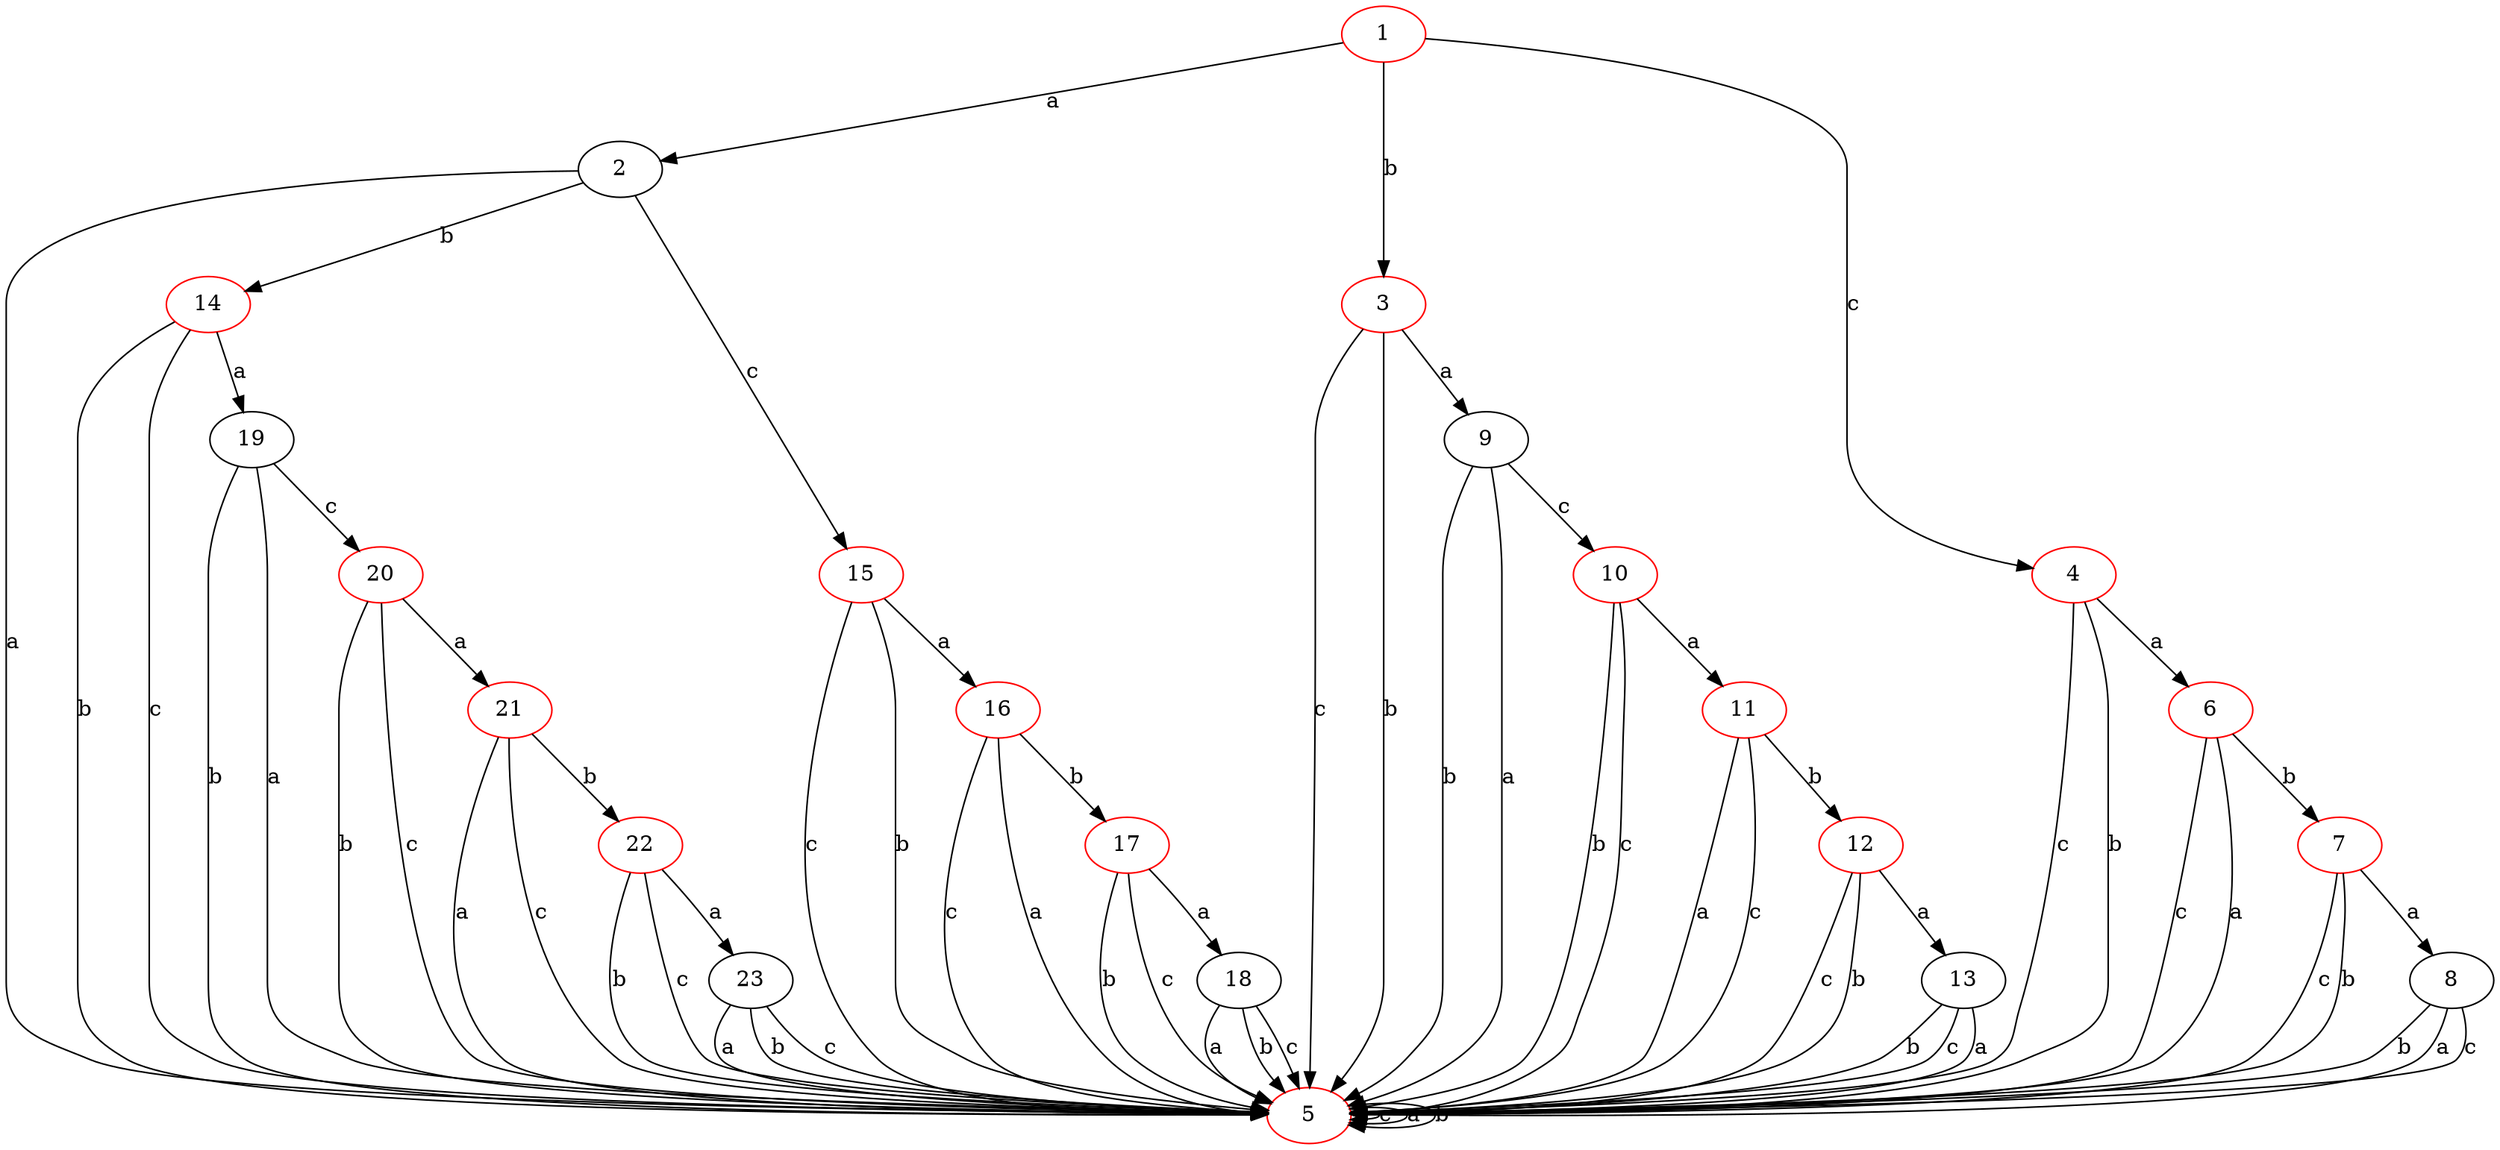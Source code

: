 digraph {
1 -> 2 [label="a"]
1 -> 3 [label="b"]
1 -> 4 [label="c"]
1 [color="red"]
4 -> 5 [label="c"]
4 -> 5 [label="b"]
4 -> 6 [label="a"]
4 [color="red"]
6 -> 5 [label="c"]
6 -> 5 [label="a"]
6 -> 7 [label="b"]
6 [color="red"]
7 -> 5 [label="c"]
7 -> 8 [label="a"]
7 -> 5 [label="b"]
7 [color="red"]
8 -> 5 [label="b"]
8 -> 5 [label="a"]
8 -> 5 [label="c"]
5 -> 5 [label="c"]
5 -> 5 [label="a"]
5 -> 5 [label="b"]
5 [color="red"]
3 -> 9 [label="a"]
3 -> 5 [label="c"]
3 -> 5 [label="b"]
3 [color="red"]
9 -> 5 [label="b"]
9 -> 10 [label="c"]
9 -> 5 [label="a"]
10 -> 5 [label="b"]
10 -> 11 [label="a"]
10 -> 5 [label="c"]
10 [color="red"]
11 -> 5 [label="a"]
11 -> 5 [label="c"]
11 -> 12 [label="b"]
11 [color="red"]
12 -> 5 [label="c"]
12 -> 13 [label="a"]
12 -> 5 [label="b"]
12 [color="red"]
13 -> 5 [label="b"]
13 -> 5 [label="c"]
13 -> 5 [label="a"]
2 -> 14 [label="b"]
2 -> 15 [label="c"]
2 -> 5 [label="a"]
15 -> 16 [label="a"]
15 -> 5 [label="c"]
15 -> 5 [label="b"]
15 [color="red"]
16 -> 5 [label="c"]
16 -> 17 [label="b"]
16 -> 5 [label="a"]
16 [color="red"]
17 -> 5 [label="b"]
17 -> 18 [label="a"]
17 -> 5 [label="c"]
17 [color="red"]
18 -> 5 [label="a"]
18 -> 5 [label="b"]
18 -> 5 [label="c"]
14 -> 19 [label="a"]
14 -> 5 [label="b"]
14 -> 5 [label="c"]
14 [color="red"]
19 -> 20 [label="c"]
19 -> 5 [label="b"]
19 -> 5 [label="a"]
20 -> 21 [label="a"]
20 -> 5 [label="b"]
20 -> 5 [label="c"]
20 [color="red"]
21 -> 22 [label="b"]
21 -> 5 [label="a"]
21 -> 5 [label="c"]
21 [color="red"]
22 -> 23 [label="a"]
22 -> 5 [label="b"]
22 -> 5 [label="c"]
22 [color="red"]
23 -> 5 [label="a"]
23 -> 5 [label="b"]
23 -> 5 [label="c"]
}
